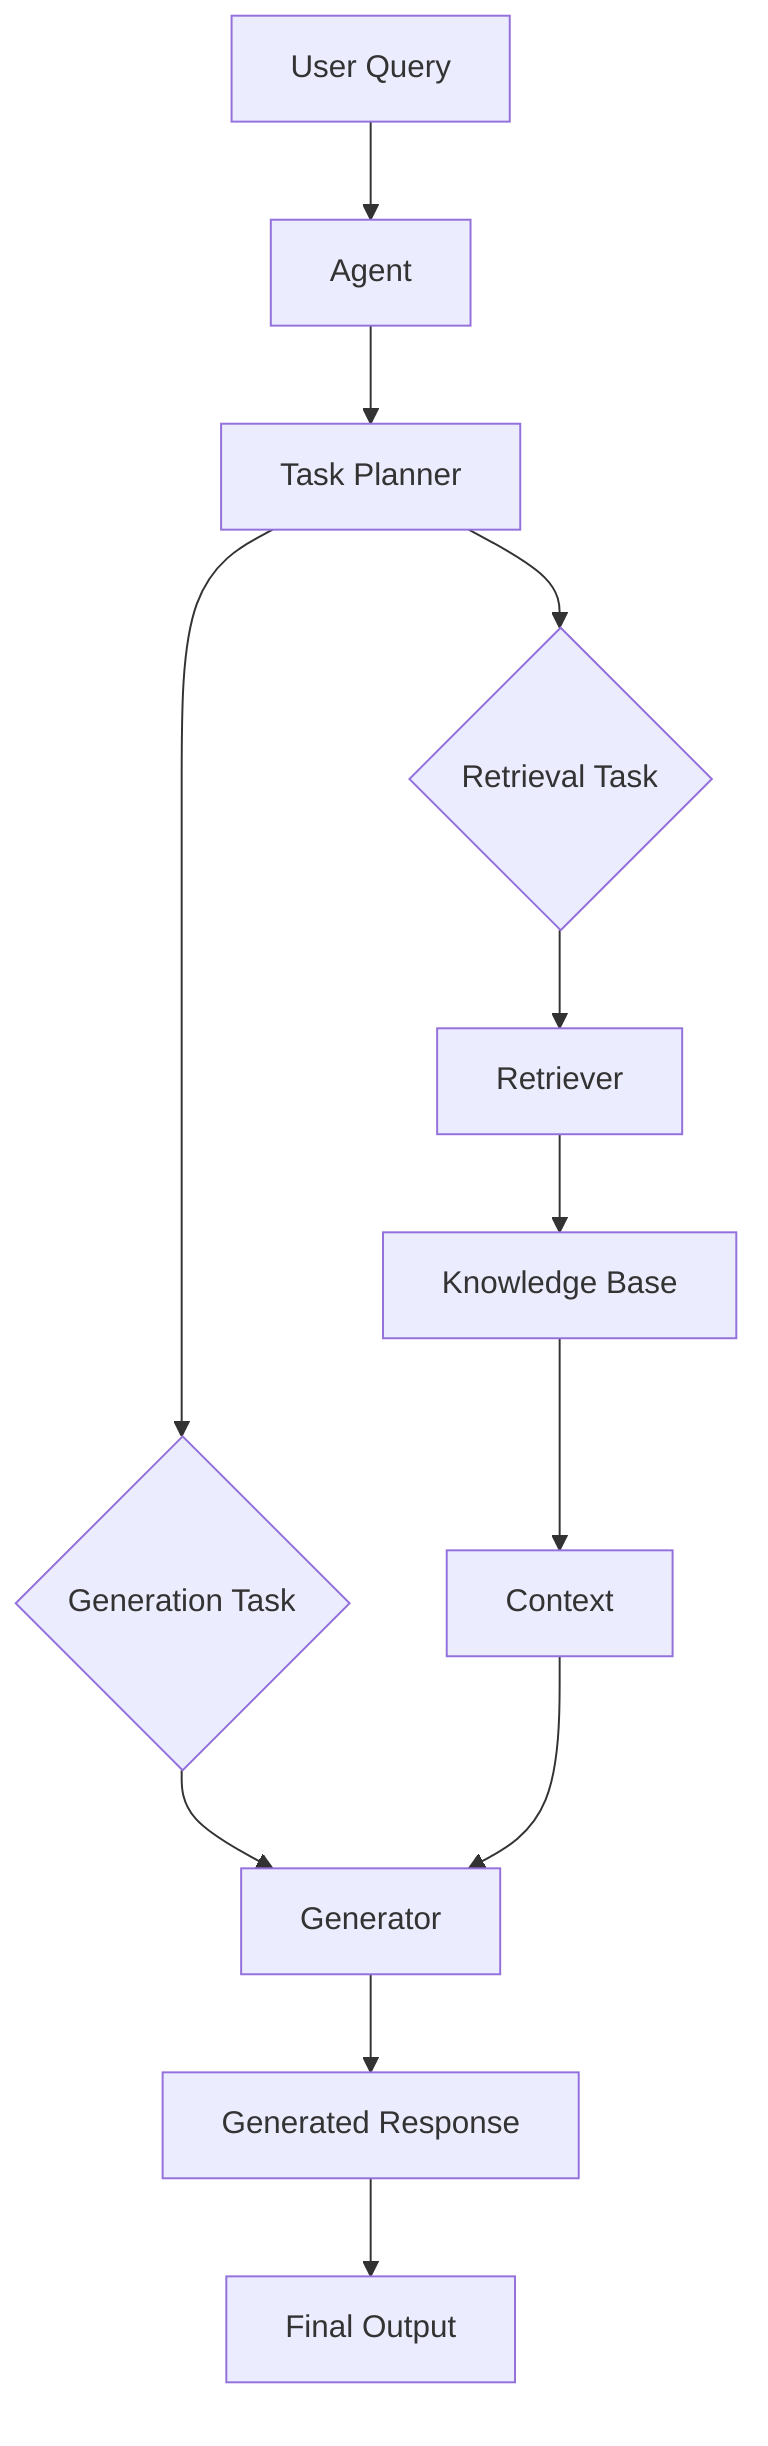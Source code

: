 flowchart TD
    A[User Query] --> B[Agent]
    B --> C[Task Planner]
    C --> D{Generation Task}
    C --> E{Retrieval Task}
    D --> F[Generator]
    E --> G[Retriever]
    G --> H[Knowledge Base]
    H --> I[Context]
    I --> F
    F --> J[Generated Response]
    J --> K[Final Output]